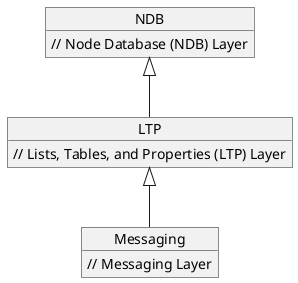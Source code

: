 @startuml layers
object NDB {
    // Node Database (NDB) Layer
}
object LTP {
    // Lists, Tables, and Properties (LTP) Layer
}
object Messaging {
    // Messaging Layer
}
NDB <|-- LTP
LTP <|-- Messaging

@enduml
@startuml schematic
title implementaion ideas of NDB part\n

class PstUtil {
    + PstStore openPst(ReadFile readFile)
}

interface PstStore {
    + PstNode getOneNodeBy(long nodeId)
    + boolean hasOneNodeBy(long nodeId)
}

interface PstNode {
    .. describe node itself ..
    + long getNodeId()

    .. tree traversal ..
    + PstNode getParent()
    + PstNode[] getChildren()

    .. sub tree traversal ..
    + PstSubNode getSubNode()
}

interface PstSubNode {
    .. describe node itself ..
    + long getNodeId()
    + boolean is4K()

    .. sub tree traversal ..
    + PstSubNode getChildBy(long childNodeId)

    .. data operations ..
    + byte[][] getData()
}

interface PstNodeBased {

}

interface SLBlockEntryBased {

}

PstUtil --* PstStore
PstUtil -- ReadFile
PstStore " 1 " --* " N " PstNode
PstNode -- PstSubNode
PstSubNode <|-- PstNodeBased
PstSubNode <|-- SLBlockEntryBased

interface ReadFile {
    + int readFile(byte[] buffer, long position, int length)
}

@enduml
@startuml ltp_heap
title modelling ideas of LTP part: node heap\n
class NodeHeapUtil {
    + NodeHeap getHeapFrom(PstSubNode node)
}

interface NodeHeap {
    - PstSubNode node
    + byte bClientSig
    + int userRootHNID

    + NodeHeapReader getReader()
}

interface NodeHeapReader {
    + byte[] getHeapBuffer(int hnid)
}

note as N1
    HNID:

    heapIndexOrChildNodeId

    - Zero if empty maybe.
    - If ((it & 31) != 0), it is a childNodeId.
    - Or else, ((it / 32) - 1) is a heapIndex.
end note

NodeHeapUtil --* NodeHeap
NodeHeap -- NodeHeapReader
@enduml
@startuml ltp_btheap
title modelling ideas of LTP part: btree heap\n
class BTHeapUtil {
    + BTHeapReader getBTHeapReaderFrom(NodeHeapReader heap, int hnid)
}

interface BTHeapReader {
    - NodeHeapReader heap

    + BTHeapEntry[] list()
}

class BTHeapEntry {
    + byte[] key   // 2, 4, 8 or 16 bytes
    + byte[] data   // 1 ~ 32 bytes
}


BTHeapUtil --* BTHeapReader
BTHeapReader --* BTHeapEntry

@enduml
@startuml ltp_pc
title modelling ideas of LTP part: property context\n
class PropertyContextUtil {
    // throw Exception if a heap bClientSig != bTypePC 0xBC

    + PropertyContext getPropertyContext(NodeHeap heap, PropertyValueResolver resolver)
}

interface PropertyContext {
    - NodeHeap heap
    - PropertyValueResolver resolver

    + RawProperty[] listRaw()
    + Property[] list()
}

interface PropertyValueResolver {
    + object resolveValueOf(int key, int type, byte[] value, NodeHeapReader heap)
}

class RawProperty {
    + int key
    + int type
    + byte[] value
}

class Property {
    + int key
    + int type
    + object value
}

PropertyContextUtil --* PropertyContext
PropertyContext --* Property
PropertyContext --* RawProperty
PropertyContextUtil -- PropertyValueResolver

legend
    <b>Some of property types:</b>

    |= Type |= Java type sample |
    | PT_BOOLEAN | boolean |
    | PT_SHORT | int |
    | PT_LONG | long |
    | PT_DOUBLE | double |
    | PT_STRING8 | String or byte[] |
    | PT_UNICODE | String |
    | PT_SYSTIME | Date |
    | PT_OBJECT | Object |

    <b>byte[] value (4 bytes, 32 bit, little endian, unsigned int):</b>

    value can represent direct value, for example:
    
    - It is INT8 about PT_BOOLEAN property.
    - It is INT32 about PT_LONG property.

    value may represent HNID in case of having:
    
    - variable length data like PT_STRING and PT_UNICODE
    - longer fixed data like PT_DOUBLE

    <b>PropertyValueResolver:</b>

    PropertyValueResolver is responsible to resolve raw byte array.

    It can use:

    - A byte array:
      - Always 4 bytes in PropertyContext. It can be casted up to int value.
      - Always 8 bytes in TableContext. It can be casted up to long value.
    - A NodeHeap: resolve HNID (convert byte[] value to int, and use it as HNID)
    
    Also resolve external factors, for example:
    
    - convert from ansi PT_STRING8 to unicode String
end legend

@enduml
@startuml ltp_tc
title modelling ideas of LTP part: table context\n
class TableContextUtil {
    // throw Exception if a heap bClientSig != bTypeTC 0x7C

    + TableContext getTableContext(NodeHeap heap, PropertyValueResolver resolver)
}

interface TableContext {
    - NodeHeap heap
    - PropertyValueResolver resolver

    + Row[] rows()
}

interface Row {
    + RawPropertyValue[] listRaw()
    + PropertyValue[] list()
}

interface PropertyValueResolver {
    + object resolveValueOf(int key, int type, byte[] value, NodeHeapReader heap)
}

class RawProperty {
    + int key
    + int type
    + byte[] value
}

class Property {
    + int key
    + int type
    + object value
}

TableContextUtil --* TableContext
TableContext --* Row
Row --* Property
Row --* RawProperty
TableContextUtil -- PropertyValueResolver

@enduml

